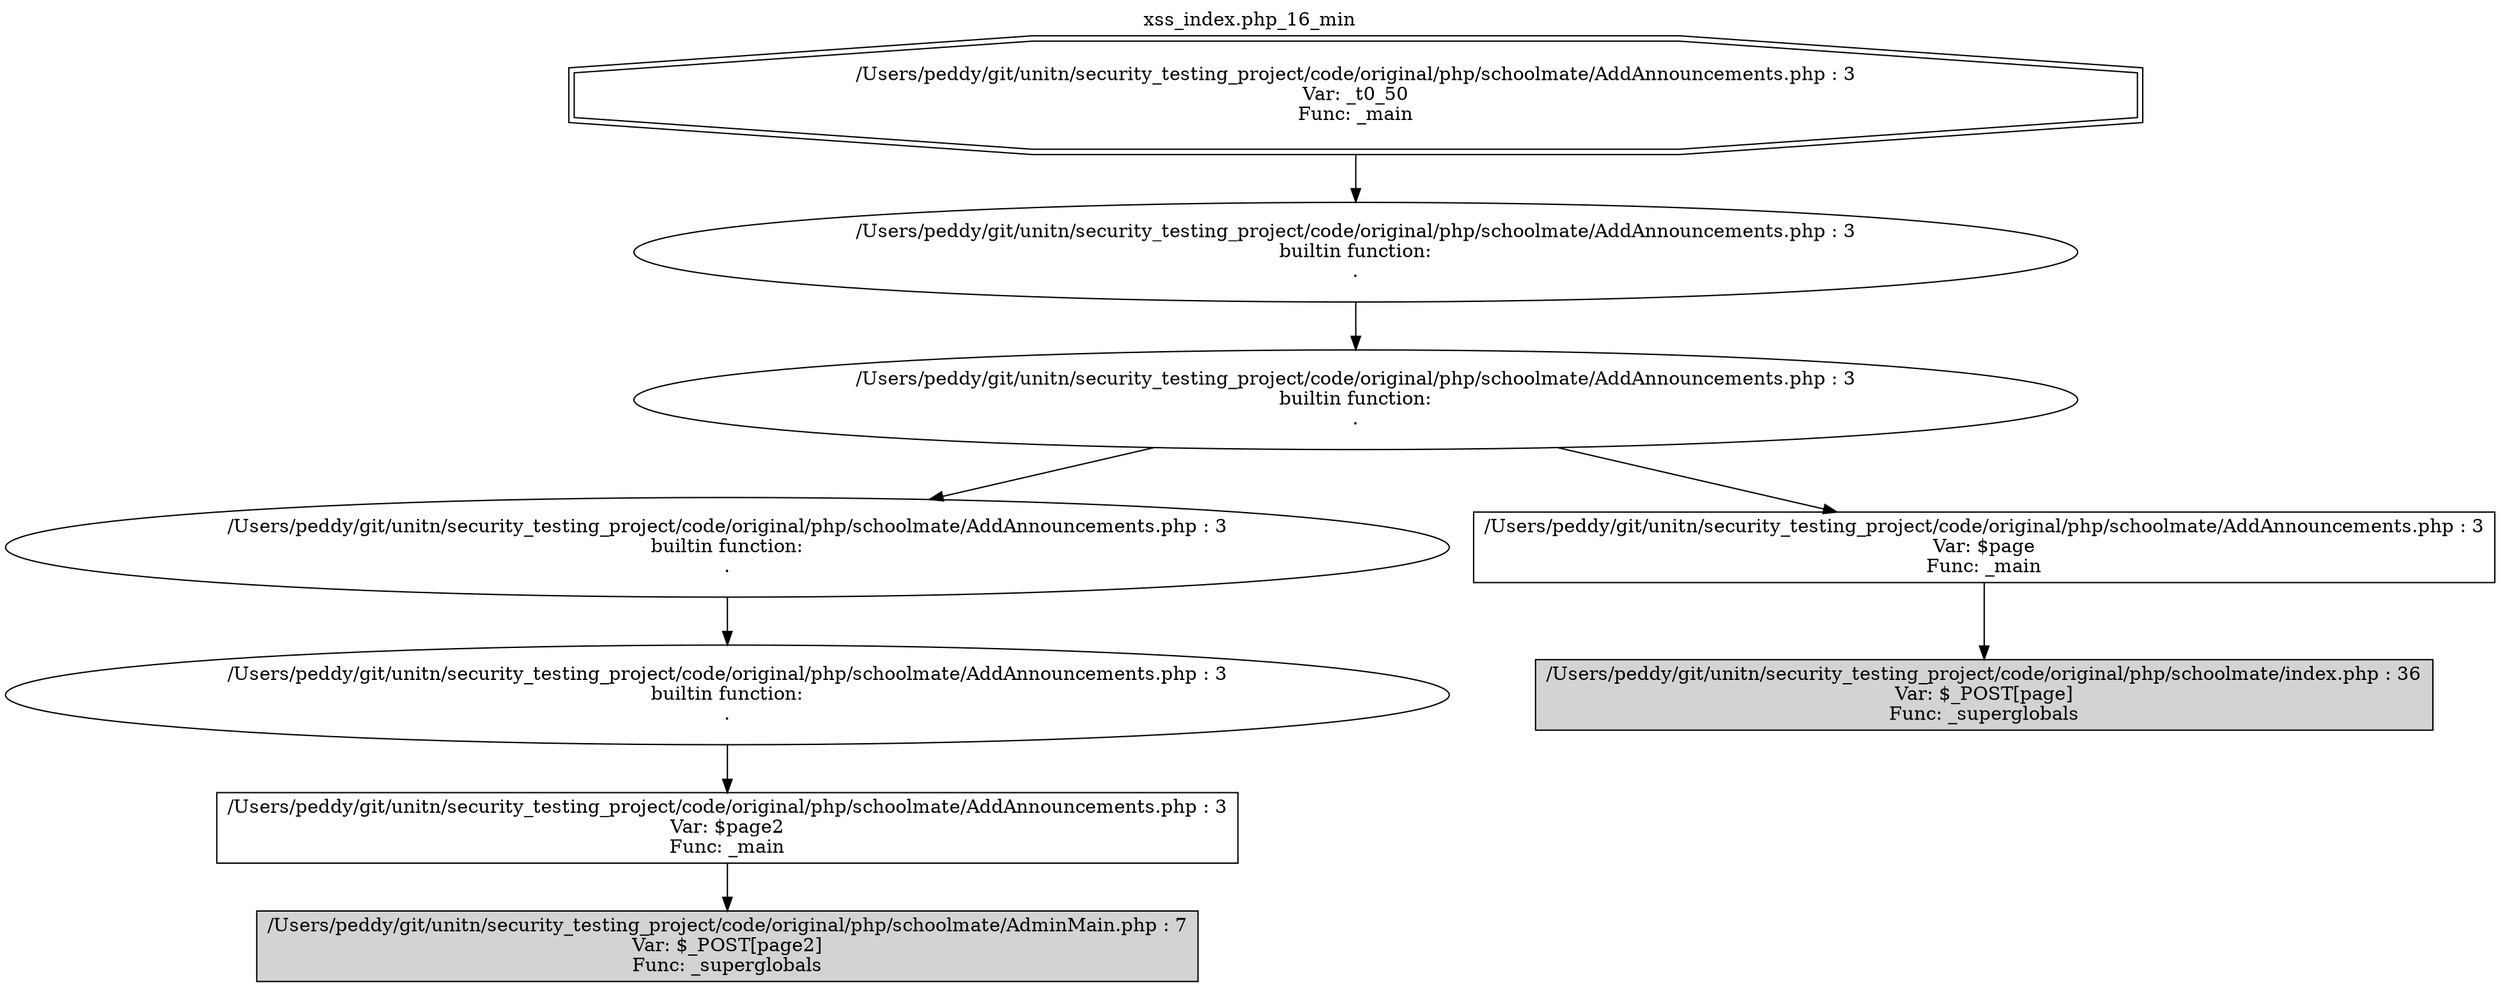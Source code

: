 digraph cfg {
  label="xss_index.php_16_min";
  labelloc=t;
  n1 [shape=doubleoctagon, label="/Users/peddy/git/unitn/security_testing_project/code/original/php/schoolmate/AddAnnouncements.php : 3\nVar: _t0_50\nFunc: _main\n"];
  n2 [shape=ellipse, label="/Users/peddy/git/unitn/security_testing_project/code/original/php/schoolmate/AddAnnouncements.php : 3\nbuiltin function:\n.\n"];
  n3 [shape=ellipse, label="/Users/peddy/git/unitn/security_testing_project/code/original/php/schoolmate/AddAnnouncements.php : 3\nbuiltin function:\n.\n"];
  n4 [shape=ellipse, label="/Users/peddy/git/unitn/security_testing_project/code/original/php/schoolmate/AddAnnouncements.php : 3\nbuiltin function:\n.\n"];
  n5 [shape=ellipse, label="/Users/peddy/git/unitn/security_testing_project/code/original/php/schoolmate/AddAnnouncements.php : 3\nbuiltin function:\n.\n"];
  n6 [shape=box, label="/Users/peddy/git/unitn/security_testing_project/code/original/php/schoolmate/AddAnnouncements.php : 3\nVar: $page2\nFunc: _main\n"];
  n7 [shape=box, label="/Users/peddy/git/unitn/security_testing_project/code/original/php/schoolmate/AdminMain.php : 7\nVar: $_POST[page2]\nFunc: _superglobals\n",style=filled];
  n8 [shape=box, label="/Users/peddy/git/unitn/security_testing_project/code/original/php/schoolmate/AddAnnouncements.php : 3\nVar: $page\nFunc: _main\n"];
  n9 [shape=box, label="/Users/peddy/git/unitn/security_testing_project/code/original/php/schoolmate/index.php : 36\nVar: $_POST[page]\nFunc: _superglobals\n",style=filled];
  n1 -> n2;
  n2 -> n3;
  n3 -> n4;
  n3 -> n8;
  n4 -> n5;
  n5 -> n6;
  n6 -> n7;
  n8 -> n9;
}
